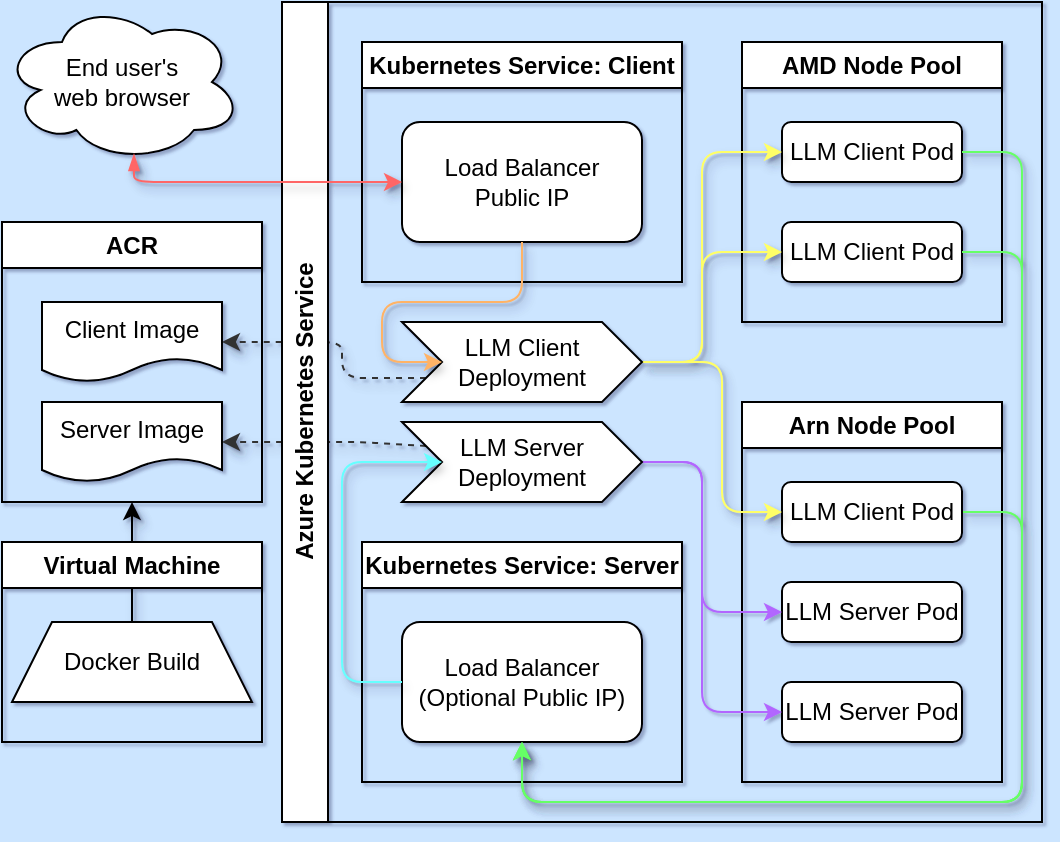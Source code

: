 <mxfile scale="1" border="10">
    <diagram id="NXyXA566eGP3s6RVABhh" name="Page-1">
        <mxGraphModel dx="1161" dy="670" grid="1" gridSize="10" guides="1" tooltips="1" connect="1" arrows="1" fold="1" page="1" pageScale="1" pageWidth="540" pageHeight="430" background="#CCE5FF" math="0" shadow="1">
            <root>
                <mxCell id="0"/>
                <mxCell id="1" parent="0"/>
                <mxCell id="51" style="edgeStyle=none;html=1;exitX=0.5;exitY=0;exitDx=0;exitDy=0;entryX=0.5;entryY=1;entryDx=0;entryDy=0;strokeColor=#000000;shadow=1;" edge="1" parent="1" source="47" target="37">
                    <mxGeometry relative="1" as="geometry"/>
                </mxCell>
                <mxCell id="45" style="edgeStyle=none;html=1;exitX=0;exitY=0.25;exitDx=0;exitDy=0;entryX=1;entryY=0.5;entryDx=0;entryDy=0;dashed=1;strokeColor=#333333;shadow=1;" edge="1" parent="1" source="19" target="39">
                    <mxGeometry relative="1" as="geometry">
                        <Array as="points">
                            <mxPoint x="190" y="230"/>
                        </Array>
                    </mxGeometry>
                </mxCell>
                <mxCell id="44" style="edgeStyle=none;html=1;exitX=0;exitY=0.75;exitDx=0;exitDy=0;entryX=1;entryY=0.5;entryDx=0;entryDy=0;dashed=1;strokeColor=#333333;shadow=1;" edge="1" parent="1" source="20" target="38">
                    <mxGeometry relative="1" as="geometry">
                        <Array as="points">
                            <mxPoint x="180" y="198"/>
                            <mxPoint x="180" y="180"/>
                        </Array>
                    </mxGeometry>
                </mxCell>
                <mxCell id="5" value="End user&#39;s&lt;div&gt;web browser&lt;/div&gt;" style="ellipse;shape=cloud;whiteSpace=wrap;html=1;" parent="1" vertex="1">
                    <mxGeometry x="10" y="10" width="120" height="80" as="geometry"/>
                </mxCell>
                <mxCell id="6" value="Azure Kubernetes Service" style="swimlane;horizontal=0;whiteSpace=wrap;html=1;" parent="1" vertex="1">
                    <mxGeometry x="150" y="10" width="380" height="410" as="geometry"/>
                </mxCell>
                <mxCell id="4" value="Kubernetes Service: Client" style="swimlane;whiteSpace=wrap;html=1;" parent="6" vertex="1">
                    <mxGeometry x="40" y="20" width="160" height="120" as="geometry"/>
                </mxCell>
                <mxCell id="2" value="Load Balancer&lt;div&gt;Public IP&lt;/div&gt;" style="rounded=1;whiteSpace=wrap;html=1;" parent="4" vertex="1">
                    <mxGeometry x="20" y="40" width="120" height="60" as="geometry"/>
                </mxCell>
                <mxCell id="10" value="AMD Node Pool" style="swimlane;whiteSpace=wrap;html=1;" parent="6" vertex="1">
                    <mxGeometry x="230" y="20" width="130" height="140" as="geometry"/>
                </mxCell>
                <mxCell id="13" value="LLM Client Pod" style="rounded=1;whiteSpace=wrap;html=1;" parent="10" vertex="1">
                    <mxGeometry x="20" y="40" width="90" height="30" as="geometry"/>
                </mxCell>
                <mxCell id="14" value="LLM Client Pod" style="rounded=1;whiteSpace=wrap;html=1;" parent="10" vertex="1">
                    <mxGeometry x="20" y="90" width="90" height="30" as="geometry"/>
                </mxCell>
                <mxCell id="7" value="Kubernetes Service: Server" style="swimlane;whiteSpace=wrap;html=1;" parent="6" vertex="1">
                    <mxGeometry x="40" y="270" width="160" height="120" as="geometry"/>
                </mxCell>
                <mxCell id="8" value="Load Balancer&lt;div&gt;(Optional Public IP)&lt;/div&gt;" style="rounded=1;whiteSpace=wrap;html=1;" parent="7" vertex="1">
                    <mxGeometry x="20" y="40" width="120" height="60" as="geometry"/>
                </mxCell>
                <mxCell id="15" value="Arn Node Pool" style="swimlane;whiteSpace=wrap;html=1;" parent="6" vertex="1">
                    <mxGeometry x="230" y="200" width="130" height="190" as="geometry"/>
                </mxCell>
                <mxCell id="31" style="edgeStyle=none;html=1;exitX=1;exitY=0.5;exitDx=0;exitDy=0;strokeColor=#66FF66;shadow=1;" parent="15" source="16" edge="1">
                    <mxGeometry relative="1" as="geometry">
                        <mxPoint x="-110" y="170" as="targetPoint"/>
                        <Array as="points">
                            <mxPoint x="140" y="55"/>
                            <mxPoint x="140" y="200"/>
                            <mxPoint x="-110" y="200"/>
                        </Array>
                    </mxGeometry>
                </mxCell>
                <mxCell id="16" value="LLM Client Pod" style="rounded=1;whiteSpace=wrap;html=1;" parent="15" vertex="1">
                    <mxGeometry x="20" y="40" width="90" height="30" as="geometry"/>
                </mxCell>
                <mxCell id="17" value="LLM Server Pod" style="rounded=1;whiteSpace=wrap;html=1;" parent="15" vertex="1">
                    <mxGeometry x="20" y="90" width="90" height="30" as="geometry"/>
                </mxCell>
                <mxCell id="18" value="LLM Server Pod" style="rounded=1;whiteSpace=wrap;html=1;" parent="15" vertex="1">
                    <mxGeometry x="20" y="140" width="90" height="30" as="geometry"/>
                </mxCell>
                <mxCell id="35" style="edgeStyle=none;html=1;exitX=1;exitY=0.5;exitDx=0;exitDy=0;entryX=0;entryY=0.5;entryDx=0;entryDy=0;strokeColor=#B266FF;" parent="6" source="19" target="17" edge="1">
                    <mxGeometry relative="1" as="geometry">
                        <Array as="points">
                            <mxPoint x="210" y="230"/>
                            <mxPoint x="210" y="305"/>
                        </Array>
                    </mxGeometry>
                </mxCell>
                <mxCell id="36" style="edgeStyle=none;html=1;exitX=1;exitY=0.5;exitDx=0;exitDy=0;entryX=0;entryY=0.5;entryDx=0;entryDy=0;strokeColor=#B266FF;" parent="6" source="19" target="18" edge="1">
                    <mxGeometry relative="1" as="geometry">
                        <Array as="points">
                            <mxPoint x="210" y="230"/>
                            <mxPoint x="210" y="355"/>
                        </Array>
                    </mxGeometry>
                </mxCell>
                <mxCell id="19" value="LLM Server&lt;div&gt;Deployment&lt;/div&gt;" style="shape=step;perimeter=stepPerimeter;whiteSpace=wrap;html=1;fixedSize=1;" parent="6" vertex="1">
                    <mxGeometry x="60" y="210" width="120" height="40" as="geometry"/>
                </mxCell>
                <mxCell id="24" style="edgeStyle=none;html=1;exitX=1;exitY=0.5;exitDx=0;exitDy=0;entryX=0;entryY=0.5;entryDx=0;entryDy=0;strokeColor=#FFFF66;shadow=1;" parent="6" source="20" target="13" edge="1">
                    <mxGeometry relative="1" as="geometry">
                        <Array as="points">
                            <mxPoint x="210" y="180"/>
                            <mxPoint x="210" y="75"/>
                        </Array>
                    </mxGeometry>
                </mxCell>
                <mxCell id="26" style="edgeStyle=none;html=1;exitX=1;exitY=0.5;exitDx=0;exitDy=0;entryX=0;entryY=0.5;entryDx=0;entryDy=0;strokeColor=#FFFF66;shadow=1;" parent="6" source="20" target="14" edge="1">
                    <mxGeometry relative="1" as="geometry">
                        <Array as="points">
                            <mxPoint x="210" y="180"/>
                            <mxPoint x="210" y="125"/>
                        </Array>
                    </mxGeometry>
                </mxCell>
                <mxCell id="28" style="edgeStyle=none;html=1;exitX=1;exitY=0.5;exitDx=0;exitDy=0;entryX=0;entryY=0.5;entryDx=0;entryDy=0;strokeColor=#FFFF66;shadow=1;" parent="6" source="20" target="16" edge="1">
                    <mxGeometry relative="1" as="geometry">
                        <Array as="points">
                            <mxPoint x="220" y="180"/>
                            <mxPoint x="220" y="255"/>
                        </Array>
                    </mxGeometry>
                </mxCell>
                <mxCell id="20" value="LLM Client&lt;div&gt;Deployment&lt;/div&gt;" style="shape=step;perimeter=stepPerimeter;whiteSpace=wrap;html=1;fixedSize=1;" parent="6" vertex="1">
                    <mxGeometry x="60" y="160" width="120" height="40" as="geometry"/>
                </mxCell>
                <mxCell id="23" style="edgeStyle=none;html=1;exitX=0.5;exitY=1;exitDx=0;exitDy=0;entryX=0;entryY=0.5;entryDx=0;entryDy=0;strokeColor=#FFB366;shadow=1;" parent="6" source="2" target="20" edge="1">
                    <mxGeometry relative="1" as="geometry">
                        <Array as="points">
                            <mxPoint x="120" y="150"/>
                            <mxPoint x="50" y="150"/>
                            <mxPoint x="50" y="180"/>
                        </Array>
                    </mxGeometry>
                </mxCell>
                <mxCell id="29" style="edgeStyle=none;html=1;exitX=1;exitY=0.5;exitDx=0;exitDy=0;entryX=0.5;entryY=1;entryDx=0;entryDy=0;strokeColor=#66FF66;shadow=1;" parent="6" source="13" target="8" edge="1">
                    <mxGeometry relative="1" as="geometry">
                        <Array as="points">
                            <mxPoint x="370" y="75"/>
                            <mxPoint x="370" y="400"/>
                            <mxPoint x="120" y="400"/>
                        </Array>
                    </mxGeometry>
                </mxCell>
                <mxCell id="30" style="edgeStyle=none;html=1;exitX=1;exitY=0.5;exitDx=0;exitDy=0;entryX=0.5;entryY=1;entryDx=0;entryDy=0;strokeColor=#66FF66;shadow=1;" parent="6" source="14" target="8" edge="1">
                    <mxGeometry relative="1" as="geometry">
                        <Array as="points">
                            <mxPoint x="370" y="125"/>
                            <mxPoint x="370" y="400"/>
                            <mxPoint x="120" y="400"/>
                        </Array>
                    </mxGeometry>
                </mxCell>
                <mxCell id="34" style="edgeStyle=none;html=1;exitX=0;exitY=0.5;exitDx=0;exitDy=0;entryX=0;entryY=0.5;entryDx=0;entryDy=0;strokeColor=#66FFFF;shadow=1;" parent="6" source="8" target="19" edge="1">
                    <mxGeometry relative="1" as="geometry">
                        <Array as="points">
                            <mxPoint x="30" y="340"/>
                            <mxPoint x="30" y="230"/>
                        </Array>
                    </mxGeometry>
                </mxCell>
                <mxCell id="37" value="ACR" style="swimlane;whiteSpace=wrap;html=1;shadow=0;" vertex="1" parent="1">
                    <mxGeometry x="10" y="120" width="130" height="140" as="geometry"/>
                </mxCell>
                <mxCell id="38" value="Client Image" style="shape=document;whiteSpace=wrap;html=1;boundedLbl=1;" vertex="1" parent="37">
                    <mxGeometry x="20" y="40" width="90" height="40" as="geometry"/>
                </mxCell>
                <mxCell id="39" value="Server Image" style="shape=document;whiteSpace=wrap;html=1;boundedLbl=1;" vertex="1" parent="37">
                    <mxGeometry x="20" y="90" width="90" height="40" as="geometry"/>
                </mxCell>
                <mxCell id="21" style="edgeStyle=none;html=1;exitX=0.55;exitY=0.95;exitDx=0;exitDy=0;exitPerimeter=0;entryX=0;entryY=0.5;entryDx=0;entryDy=0;startArrow=blockThin;startFill=1;strokeColor=#FF6666;shadow=1;" parent="1" source="5" target="2" edge="1">
                    <mxGeometry relative="1" as="geometry">
                        <Array as="points">
                            <mxPoint x="76" y="100"/>
                        </Array>
                    </mxGeometry>
                </mxCell>
                <mxCell id="46" value="Virtual Machine" style="swimlane;whiteSpace=wrap;html=1;" vertex="1" parent="1">
                    <mxGeometry x="10" y="280" width="130" height="100" as="geometry"/>
                </mxCell>
                <mxCell id="47" value="Docker Build" style="shape=trapezoid;perimeter=trapezoidPerimeter;whiteSpace=wrap;html=1;fixedSize=1;" vertex="1" parent="46">
                    <mxGeometry x="5" y="40" width="120" height="40" as="geometry"/>
                </mxCell>
            </root>
        </mxGraphModel>
    </diagram>
</mxfile>